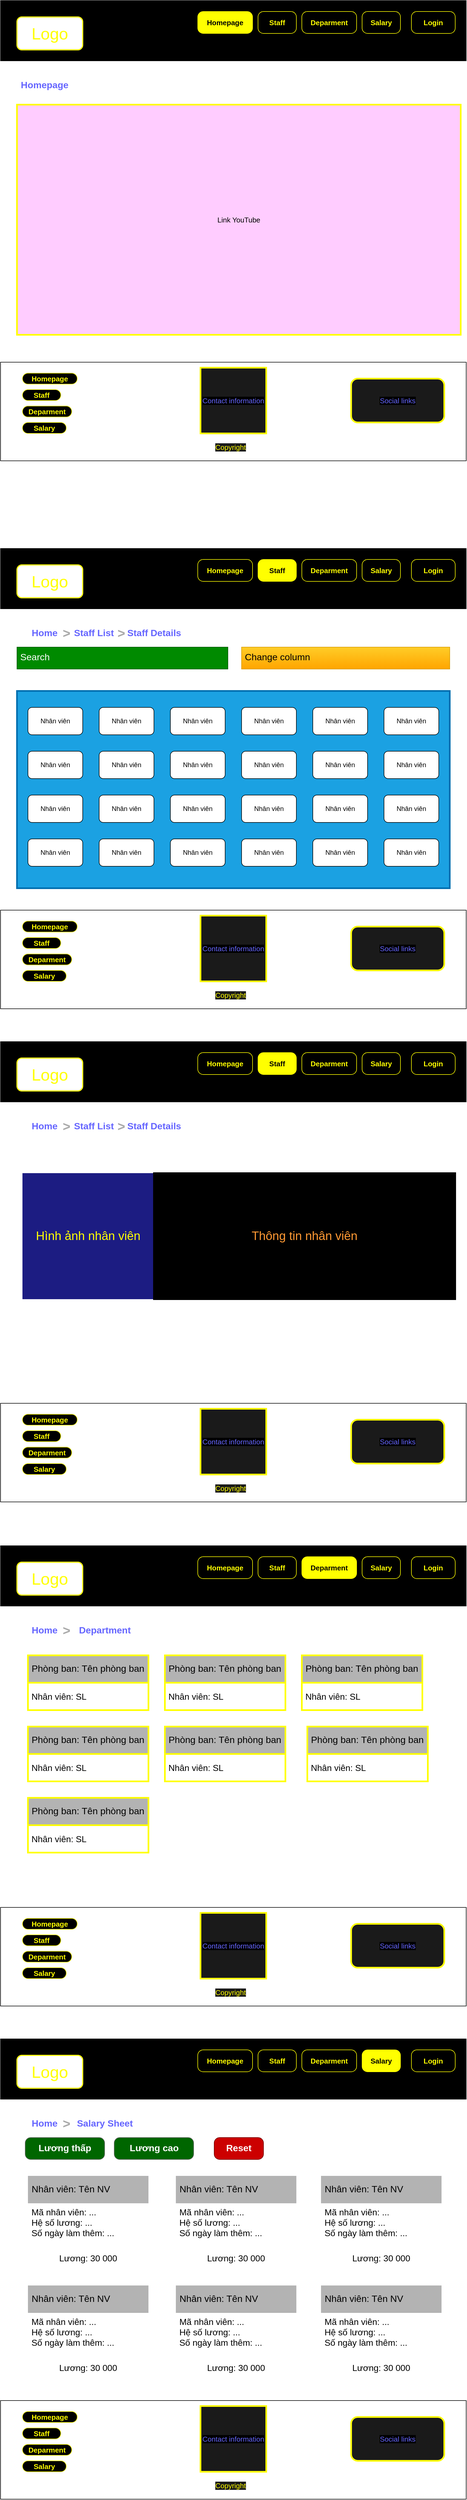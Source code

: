 <mxfile>
    <diagram id="KZeUkL_VxJtTeQtRC2wV" name="Page-1">
        <mxGraphModel dx="1262" dy="2683" grid="1" gridSize="10" guides="1" tooltips="1" connect="1" arrows="1" fold="1" page="1" pageScale="1" pageWidth="850" pageHeight="1100" math="0" shadow="0">
            <root>
                <mxCell id="0"/>
                <mxCell id="1" parent="0"/>
                <mxCell id="2" value="" style="rounded=0;whiteSpace=wrap;html=1;labelBorderColor=#FFFF66;fontSize=13;fillColor=#000000;" vertex="1" parent="1">
                    <mxGeometry y="-1100" width="850" height="110" as="geometry"/>
                </mxCell>
                <mxCell id="4" value="Logo" style="rounded=1;whiteSpace=wrap;html=1;labelBackgroundColor=default;fontColor=#FFFF00;strokeColor=#FFFF00;fontSize=30;strokeWidth=2;" vertex="1" parent="1">
                    <mxGeometry x="30" y="-1070" width="120" height="60" as="geometry"/>
                </mxCell>
                <mxCell id="11" value="Home" style="strokeWidth=1;shadow=0;dashed=0;align=center;html=1;shape=mxgraph.mockup.navigation.anchor;fontSize=17;fontColor=#6666FF;fontStyle=1;" vertex="1" parent="1">
                    <mxGeometry x="50" y="-960" width="60" height="30" as="geometry"/>
                </mxCell>
                <mxCell id="12" value="&gt;" style="strokeWidth=1;shadow=0;dashed=0;align=center;html=1;shape=mxgraph.mockup.navigation.anchor;fontSize=24;fontColor=#aaaaaa;fontStyle=1;" vertex="1" parent="1">
                    <mxGeometry x="110" y="-960" width="20" height="30" as="geometry"/>
                </mxCell>
                <mxCell id="13" value="Staff List" style="strokeWidth=1;shadow=0;dashed=0;align=center;html=1;shape=mxgraph.mockup.navigation.anchor;fontSize=17;fontColor=#6666FF;fontStyle=1;" vertex="1" parent="1">
                    <mxGeometry x="140" y="-960" width="60" height="30" as="geometry"/>
                </mxCell>
                <mxCell id="14" value="&gt;" style="strokeWidth=1;shadow=0;dashed=0;align=center;html=1;shape=mxgraph.mockup.navigation.anchor;fontSize=24;fontColor=#aaaaaa;fontStyle=1;" vertex="1" parent="1">
                    <mxGeometry x="210" y="-960" width="20" height="30" as="geometry"/>
                </mxCell>
                <mxCell id="15" value="Staff Details" style="strokeWidth=1;shadow=0;dashed=0;align=center;html=1;shape=mxgraph.mockup.navigation.anchor;fontSize=17;fontColor=#6666FF;fontStyle=1;" vertex="1" parent="1">
                    <mxGeometry x="250" y="-960" width="60" height="30" as="geometry"/>
                </mxCell>
                <mxCell id="18" value="Search" style="strokeWidth=1;shadow=0;dashed=0;align=center;html=1;shape=mxgraph.mockup.text.textBox;fontColor=#ffffff;align=left;fontSize=17;spacingLeft=4;spacingTop=-3;strokeColor=#005700;mainText=;fillColor=#008a00;" vertex="1" parent="1">
                    <mxGeometry x="30" y="-920" width="385" height="40" as="geometry"/>
                </mxCell>
                <mxCell id="19" value="Change column" style="strokeWidth=1;shadow=0;dashed=0;align=center;html=1;shape=mxgraph.mockup.text.textBox;align=left;fontSize=17;spacingLeft=4;spacingTop=-3;strokeColor=#d79b00;mainText=;fillColor=#ffcd28;gradientColor=#ffa500;" vertex="1" parent="1">
                    <mxGeometry x="440" y="-920" width="380" height="40" as="geometry"/>
                </mxCell>
                <mxCell id="54" value="" style="rounded=0;whiteSpace=wrap;html=1;labelBackgroundColor=#000000;labelBorderColor=#FFFF99;fontSize=30;strokeColor=#006EAF;strokeWidth=3;fillColor=#1ba1e2;fontColor=#ffffff;" vertex="1" parent="1">
                    <mxGeometry x="30" y="-840" width="790" height="360" as="geometry"/>
                </mxCell>
                <mxCell id="79" value="Nhân viên" style="rounded=1;whiteSpace=wrap;html=1;" vertex="1" parent="1">
                    <mxGeometry x="50" y="-810" width="100" height="50" as="geometry"/>
                </mxCell>
                <mxCell id="80" value="Nhân viên" style="rounded=1;whiteSpace=wrap;html=1;" vertex="1" parent="1">
                    <mxGeometry x="180" y="-810" width="100" height="50" as="geometry"/>
                </mxCell>
                <mxCell id="81" value="Nhân viên" style="rounded=1;whiteSpace=wrap;html=1;" vertex="1" parent="1">
                    <mxGeometry x="310" y="-810" width="100" height="50" as="geometry"/>
                </mxCell>
                <mxCell id="82" value="Nhân viên" style="rounded=1;whiteSpace=wrap;html=1;" vertex="1" parent="1">
                    <mxGeometry x="440" y="-810" width="100" height="50" as="geometry"/>
                </mxCell>
                <mxCell id="83" value="Nhân viên" style="rounded=1;whiteSpace=wrap;html=1;" vertex="1" parent="1">
                    <mxGeometry x="570" y="-810" width="100" height="50" as="geometry"/>
                </mxCell>
                <mxCell id="84" value="Nhân viên" style="rounded=1;whiteSpace=wrap;html=1;" vertex="1" parent="1">
                    <mxGeometry x="700" y="-810" width="100" height="50" as="geometry"/>
                </mxCell>
                <mxCell id="85" value="Nhân viên" style="rounded=1;whiteSpace=wrap;html=1;" vertex="1" parent="1">
                    <mxGeometry x="50" y="-730" width="100" height="50" as="geometry"/>
                </mxCell>
                <mxCell id="86" value="Nhân viên" style="rounded=1;whiteSpace=wrap;html=1;" vertex="1" parent="1">
                    <mxGeometry x="180" y="-730" width="100" height="50" as="geometry"/>
                </mxCell>
                <mxCell id="87" value="Nhân viên" style="rounded=1;whiteSpace=wrap;html=1;" vertex="1" parent="1">
                    <mxGeometry x="310" y="-730" width="100" height="50" as="geometry"/>
                </mxCell>
                <mxCell id="88" value="Nhân viên" style="rounded=1;whiteSpace=wrap;html=1;" vertex="1" parent="1">
                    <mxGeometry x="440" y="-730" width="100" height="50" as="geometry"/>
                </mxCell>
                <mxCell id="89" value="Nhân viên" style="rounded=1;whiteSpace=wrap;html=1;" vertex="1" parent="1">
                    <mxGeometry x="570" y="-730" width="100" height="50" as="geometry"/>
                </mxCell>
                <mxCell id="90" value="Nhân viên" style="rounded=1;whiteSpace=wrap;html=1;" vertex="1" parent="1">
                    <mxGeometry x="700" y="-730" width="100" height="50" as="geometry"/>
                </mxCell>
                <mxCell id="91" value="Nhân viên" style="rounded=1;whiteSpace=wrap;html=1;" vertex="1" parent="1">
                    <mxGeometry x="50" y="-650" width="100" height="50" as="geometry"/>
                </mxCell>
                <mxCell id="92" value="Nhân viên" style="rounded=1;whiteSpace=wrap;html=1;" vertex="1" parent="1">
                    <mxGeometry x="180" y="-650" width="100" height="50" as="geometry"/>
                </mxCell>
                <mxCell id="93" value="Nhân viên" style="rounded=1;whiteSpace=wrap;html=1;" vertex="1" parent="1">
                    <mxGeometry x="310" y="-650" width="100" height="50" as="geometry"/>
                </mxCell>
                <mxCell id="94" value="Nhân viên" style="rounded=1;whiteSpace=wrap;html=1;" vertex="1" parent="1">
                    <mxGeometry x="440" y="-650" width="100" height="50" as="geometry"/>
                </mxCell>
                <mxCell id="95" value="Nhân viên" style="rounded=1;whiteSpace=wrap;html=1;" vertex="1" parent="1">
                    <mxGeometry x="570" y="-650" width="100" height="50" as="geometry"/>
                </mxCell>
                <mxCell id="96" value="Nhân viên" style="rounded=1;whiteSpace=wrap;html=1;" vertex="1" parent="1">
                    <mxGeometry x="700" y="-650" width="100" height="50" as="geometry"/>
                </mxCell>
                <mxCell id="97" value="Nhân viên" style="rounded=1;whiteSpace=wrap;html=1;" vertex="1" parent="1">
                    <mxGeometry x="50" y="-570" width="100" height="50" as="geometry"/>
                </mxCell>
                <mxCell id="98" value="Nhân viên" style="rounded=1;whiteSpace=wrap;html=1;" vertex="1" parent="1">
                    <mxGeometry x="180" y="-570" width="100" height="50" as="geometry"/>
                </mxCell>
                <mxCell id="99" value="Nhân viên" style="rounded=1;whiteSpace=wrap;html=1;" vertex="1" parent="1">
                    <mxGeometry x="310" y="-570" width="100" height="50" as="geometry"/>
                </mxCell>
                <mxCell id="100" value="Nhân viên" style="rounded=1;whiteSpace=wrap;html=1;" vertex="1" parent="1">
                    <mxGeometry x="440" y="-570" width="100" height="50" as="geometry"/>
                </mxCell>
                <mxCell id="101" value="Nhân viên" style="rounded=1;whiteSpace=wrap;html=1;" vertex="1" parent="1">
                    <mxGeometry x="570" y="-570" width="100" height="50" as="geometry"/>
                </mxCell>
                <mxCell id="102" value="Nhân viên" style="rounded=1;whiteSpace=wrap;html=1;" vertex="1" parent="1">
                    <mxGeometry x="700" y="-570" width="100" height="50" as="geometry"/>
                </mxCell>
                <mxCell id="103" value="Homepage" style="strokeWidth=1;shadow=0;dashed=0;align=center;html=1;shape=mxgraph.mockup.buttons.button;strokeColor=#FFFF00;fontColor=#FFFF00;mainText=;buttonStyle=round;fontSize=13;fontStyle=1;fillColor=#000000;whiteSpace=wrap;labelBackgroundColor=#000000;labelBorderColor=none;" vertex="1" parent="1">
                    <mxGeometry x="360" y="-1080" width="100" height="40" as="geometry"/>
                </mxCell>
                <mxCell id="104" value="Staff" style="strokeWidth=1;shadow=0;dashed=0;align=center;html=1;shape=mxgraph.mockup.buttons.button;strokeColor=#FFFF00;fontColor=#000000;mainText=;buttonStyle=round;fontSize=13;fontStyle=1;fillColor=#FFFF00;whiteSpace=wrap;labelBackgroundColor=#FFFF00;labelBorderColor=none;" vertex="1" parent="1">
                    <mxGeometry x="470" y="-1080" width="70" height="40" as="geometry"/>
                </mxCell>
                <mxCell id="105" value="Deparment" style="strokeWidth=1;shadow=0;dashed=0;align=center;html=1;shape=mxgraph.mockup.buttons.button;strokeColor=#FFFF00;fontColor=#FFFF00;mainText=;buttonStyle=round;fontSize=13;fontStyle=1;fillColor=#000000;whiteSpace=wrap;labelBackgroundColor=#000000;labelBorderColor=none;" vertex="1" parent="1">
                    <mxGeometry x="550" y="-1080" width="100" height="40" as="geometry"/>
                </mxCell>
                <mxCell id="106" value="Salary" style="strokeWidth=1;shadow=0;dashed=0;align=center;html=1;shape=mxgraph.mockup.buttons.button;strokeColor=#FFFF00;fontColor=#FFFF00;mainText=;buttonStyle=round;fontSize=13;fontStyle=1;fillColor=#000000;whiteSpace=wrap;labelBackgroundColor=#000000;labelBorderColor=none;" vertex="1" parent="1">
                    <mxGeometry x="660" y="-1080" width="70" height="40" as="geometry"/>
                </mxCell>
                <mxCell id="107" value="Login" style="strokeWidth=1;shadow=0;dashed=0;align=center;html=1;shape=mxgraph.mockup.buttons.button;strokeColor=#FFFF00;fontColor=#FFFF00;mainText=;buttonStyle=round;fontSize=13;fontStyle=1;fillColor=#000000;whiteSpace=wrap;labelBackgroundColor=#000000;labelBorderColor=none;" vertex="1" parent="1">
                    <mxGeometry x="750" y="-1080" width="80" height="40" as="geometry"/>
                </mxCell>
                <mxCell id="113" value="" style="rounded=0;whiteSpace=wrap;html=1;labelBorderColor=#FFFF66;fontSize=13;" vertex="1" parent="1">
                    <mxGeometry y="-440" width="850" height="180" as="geometry"/>
                </mxCell>
                <mxCell id="114" value="Homepage" style="strokeWidth=1;shadow=0;dashed=0;align=center;html=1;shape=mxgraph.mockup.buttons.button;strokeColor=#FFFF00;fontColor=#FFFF00;mainText=;buttonStyle=round;fontSize=13;fontStyle=1;fillColor=#000000;whiteSpace=wrap;labelBackgroundColor=#000000;labelBorderColor=none;" vertex="1" parent="1">
                    <mxGeometry x="40" y="-420" width="100" height="20" as="geometry"/>
                </mxCell>
                <mxCell id="118" value="Staff" style="strokeWidth=1;shadow=0;dashed=0;align=center;html=1;shape=mxgraph.mockup.buttons.button;strokeColor=#FFFF00;fontColor=#FFFF00;mainText=;buttonStyle=round;fontSize=13;fontStyle=1;fillColor=#000000;whiteSpace=wrap;labelBackgroundColor=#000000;labelBorderColor=none;" vertex="1" parent="1">
                    <mxGeometry x="40" y="-390" width="70" height="20" as="geometry"/>
                </mxCell>
                <mxCell id="119" value="Deparment" style="strokeWidth=1;shadow=0;dashed=0;align=center;html=1;shape=mxgraph.mockup.buttons.button;strokeColor=#FFFF00;fontColor=#FFFF00;mainText=;buttonStyle=round;fontSize=13;fontStyle=1;fillColor=#000000;whiteSpace=wrap;labelBackgroundColor=#000000;labelBorderColor=none;" vertex="1" parent="1">
                    <mxGeometry x="40" y="-360" width="90" height="20" as="geometry"/>
                </mxCell>
                <mxCell id="120" value="Salary" style="strokeWidth=1;shadow=0;dashed=0;align=center;html=1;shape=mxgraph.mockup.buttons.button;strokeColor=#FFFF00;fontColor=#FFFF00;mainText=;buttonStyle=round;fontSize=13;fontStyle=1;fillColor=#000000;whiteSpace=wrap;labelBackgroundColor=#000000;labelBorderColor=none;" vertex="1" parent="1">
                    <mxGeometry x="40" y="-330" width="80" height="20" as="geometry"/>
                </mxCell>
                <mxCell id="121" value="Contact information" style="rounded=0;whiteSpace=wrap;html=1;shadow=0;labelBackgroundColor=#000000;labelBorderColor=none;fontSize=13;fontColor=#6666FF;strokeColor=#FFFF00;strokeWidth=3;fillColor=#1A1A1A;" vertex="1" parent="1">
                    <mxGeometry x="365" y="-430" width="120" height="120" as="geometry"/>
                </mxCell>
                <mxCell id="124" value="Social links" style="rounded=1;whiteSpace=wrap;html=1;shadow=0;labelBackgroundColor=#000000;labelBorderColor=none;fontSize=13;fontColor=#6666FF;strokeColor=#FFFF00;strokeWidth=3;fillColor=#1A1A1A;" vertex="1" parent="1">
                    <mxGeometry x="640" y="-410" width="170" height="80" as="geometry"/>
                </mxCell>
                <mxCell id="126" value="Copyright" style="text;html=1;strokeColor=none;fillColor=none;align=center;verticalAlign=middle;whiteSpace=wrap;rounded=0;shadow=0;labelBackgroundColor=#1A1A1A;labelBorderColor=none;fontSize=13;fontColor=#FFFF00;" vertex="1" parent="1">
                    <mxGeometry x="390" y="-300" width="60" height="30" as="geometry"/>
                </mxCell>
                <mxCell id="222" value="" style="rounded=0;whiteSpace=wrap;html=1;labelBorderColor=#FFFF66;fontSize=13;fillColor=#000000;" vertex="1" parent="1">
                    <mxGeometry y="-2100" width="850" height="110" as="geometry"/>
                </mxCell>
                <mxCell id="223" value="Logo" style="rounded=1;whiteSpace=wrap;html=1;labelBackgroundColor=default;fontColor=#FFFF00;strokeColor=#FFFF00;fontSize=30;strokeWidth=2;" vertex="1" parent="1">
                    <mxGeometry x="30" y="-2070" width="120" height="60" as="geometry"/>
                </mxCell>
                <mxCell id="224" value="Homepage" style="strokeWidth=1;shadow=0;dashed=0;align=center;html=1;shape=mxgraph.mockup.navigation.anchor;fontSize=17;fontColor=#6666FF;fontStyle=1;" vertex="1" parent="1">
                    <mxGeometry x="50" y="-1960" width="60" height="30" as="geometry"/>
                </mxCell>
                <mxCell id="256" value="Homepage" style="strokeWidth=1;shadow=0;dashed=0;align=center;html=1;shape=mxgraph.mockup.buttons.button;strokeColor=#FFFF00;fontColor=#000000;mainText=;buttonStyle=round;fontSize=13;fontStyle=1;fillColor=#FFFF00;whiteSpace=wrap;labelBackgroundColor=none;labelBorderColor=none;" vertex="1" parent="1">
                    <mxGeometry x="360" y="-2080" width="100" height="40" as="geometry"/>
                </mxCell>
                <mxCell id="257" value="Staff" style="strokeWidth=1;shadow=0;dashed=0;align=center;html=1;shape=mxgraph.mockup.buttons.button;strokeColor=#FFFF00;fontColor=#FFFF00;mainText=;buttonStyle=round;fontSize=13;fontStyle=1;fillColor=#000000;whiteSpace=wrap;labelBackgroundColor=none;labelBorderColor=none;" vertex="1" parent="1">
                    <mxGeometry x="470" y="-2080" width="70" height="40" as="geometry"/>
                </mxCell>
                <mxCell id="258" value="Deparment" style="strokeWidth=1;shadow=0;dashed=0;align=center;html=1;shape=mxgraph.mockup.buttons.button;strokeColor=#FFFF00;fontColor=#FFFF00;mainText=;buttonStyle=round;fontSize=13;fontStyle=1;fillColor=#000000;whiteSpace=wrap;labelBackgroundColor=#000000;labelBorderColor=none;" vertex="1" parent="1">
                    <mxGeometry x="550" y="-2080" width="100" height="40" as="geometry"/>
                </mxCell>
                <mxCell id="259" value="Salary" style="strokeWidth=1;shadow=0;dashed=0;align=center;html=1;shape=mxgraph.mockup.buttons.button;strokeColor=#FFFF00;fontColor=#FFFF00;mainText=;buttonStyle=round;fontSize=13;fontStyle=1;fillColor=#000000;whiteSpace=wrap;labelBackgroundColor=#000000;labelBorderColor=none;" vertex="1" parent="1">
                    <mxGeometry x="660" y="-2080" width="70" height="40" as="geometry"/>
                </mxCell>
                <mxCell id="260" value="Login" style="strokeWidth=1;shadow=0;dashed=0;align=center;html=1;shape=mxgraph.mockup.buttons.button;strokeColor=#FFFF00;fontColor=#FFFF00;mainText=;buttonStyle=round;fontSize=13;fontStyle=1;fillColor=#000000;whiteSpace=wrap;labelBackgroundColor=#000000;labelBorderColor=none;" vertex="1" parent="1">
                    <mxGeometry x="750" y="-2080" width="80" height="40" as="geometry"/>
                </mxCell>
                <mxCell id="261" value="" style="rounded=0;whiteSpace=wrap;html=1;labelBorderColor=#FFFF66;fontSize=13;" vertex="1" parent="1">
                    <mxGeometry y="-1440" width="850" height="180" as="geometry"/>
                </mxCell>
                <mxCell id="262" value="Homepage" style="strokeWidth=1;shadow=0;dashed=0;align=center;html=1;shape=mxgraph.mockup.buttons.button;strokeColor=#FFFF00;fontColor=#FFFF00;mainText=;buttonStyle=round;fontSize=13;fontStyle=1;fillColor=#000000;whiteSpace=wrap;labelBackgroundColor=#000000;labelBorderColor=none;" vertex="1" parent="1">
                    <mxGeometry x="40" y="-1420" width="100" height="20" as="geometry"/>
                </mxCell>
                <mxCell id="263" value="Staff" style="strokeWidth=1;shadow=0;dashed=0;align=center;html=1;shape=mxgraph.mockup.buttons.button;strokeColor=#FFFF00;fontColor=#FFFF00;mainText=;buttonStyle=round;fontSize=13;fontStyle=1;fillColor=#000000;whiteSpace=wrap;labelBackgroundColor=#000000;labelBorderColor=none;" vertex="1" parent="1">
                    <mxGeometry x="40" y="-1390" width="70" height="20" as="geometry"/>
                </mxCell>
                <mxCell id="264" value="Deparment" style="strokeWidth=1;shadow=0;dashed=0;align=center;html=1;shape=mxgraph.mockup.buttons.button;strokeColor=#FFFF00;fontColor=#FFFF00;mainText=;buttonStyle=round;fontSize=13;fontStyle=1;fillColor=#000000;whiteSpace=wrap;labelBackgroundColor=#000000;labelBorderColor=none;" vertex="1" parent="1">
                    <mxGeometry x="40" y="-1360" width="90" height="20" as="geometry"/>
                </mxCell>
                <mxCell id="265" value="Salary" style="strokeWidth=1;shadow=0;dashed=0;align=center;html=1;shape=mxgraph.mockup.buttons.button;strokeColor=#FFFF00;fontColor=#FFFF00;mainText=;buttonStyle=round;fontSize=13;fontStyle=1;fillColor=#000000;whiteSpace=wrap;labelBackgroundColor=#000000;labelBorderColor=none;" vertex="1" parent="1">
                    <mxGeometry x="40" y="-1330" width="80" height="20" as="geometry"/>
                </mxCell>
                <mxCell id="266" value="Contact information" style="rounded=0;whiteSpace=wrap;html=1;shadow=0;labelBackgroundColor=#000000;labelBorderColor=none;fontSize=13;fontColor=#6666FF;strokeColor=#FFFF00;strokeWidth=3;fillColor=#1A1A1A;" vertex="1" parent="1">
                    <mxGeometry x="365" y="-1430" width="120" height="120" as="geometry"/>
                </mxCell>
                <mxCell id="267" value="Social links" style="rounded=1;whiteSpace=wrap;html=1;shadow=0;labelBackgroundColor=#000000;labelBorderColor=none;fontSize=13;fontColor=#6666FF;strokeColor=#FFFF00;strokeWidth=3;fillColor=#1A1A1A;" vertex="1" parent="1">
                    <mxGeometry x="640" y="-1410" width="170" height="80" as="geometry"/>
                </mxCell>
                <mxCell id="268" value="Copyright" style="text;html=1;strokeColor=none;fillColor=none;align=center;verticalAlign=middle;whiteSpace=wrap;rounded=0;shadow=0;labelBackgroundColor=#1A1A1A;labelBorderColor=none;fontSize=13;fontColor=#FFFF00;" vertex="1" parent="1">
                    <mxGeometry x="390" y="-1300" width="60" height="30" as="geometry"/>
                </mxCell>
                <mxCell id="269" value="&lt;font color=&quot;#000000&quot;&gt;Link YouTube&lt;/font&gt;" style="rounded=0;whiteSpace=wrap;html=1;shadow=0;labelBackgroundColor=#FFCCFF;labelBorderColor=none;fontSize=13;fontColor=#B266FF;strokeColor=#FFFF00;strokeWidth=3;fillColor=#FFCCFF;" vertex="1" parent="1">
                    <mxGeometry x="30" y="-1910" width="810" height="420" as="geometry"/>
                </mxCell>
                <mxCell id="408" value="" style="rounded=0;whiteSpace=wrap;html=1;labelBorderColor=#FFFF66;fontSize=13;fillColor=#000000;" vertex="1" parent="1">
                    <mxGeometry y="-200" width="850" height="110" as="geometry"/>
                </mxCell>
                <mxCell id="409" value="Logo" style="rounded=1;whiteSpace=wrap;html=1;labelBackgroundColor=default;fontColor=#FFFF00;strokeColor=#FFFF00;fontSize=30;strokeWidth=2;" vertex="1" parent="1">
                    <mxGeometry x="30" y="-170" width="120" height="60" as="geometry"/>
                </mxCell>
                <mxCell id="410" value="Home" style="strokeWidth=1;shadow=0;dashed=0;align=center;html=1;shape=mxgraph.mockup.navigation.anchor;fontSize=17;fontColor=#6666FF;fontStyle=1;" vertex="1" parent="1">
                    <mxGeometry x="50" y="-60" width="60" height="30" as="geometry"/>
                </mxCell>
                <mxCell id="411" value="&gt;" style="strokeWidth=1;shadow=0;dashed=0;align=center;html=1;shape=mxgraph.mockup.navigation.anchor;fontSize=24;fontColor=#aaaaaa;fontStyle=1;" vertex="1" parent="1">
                    <mxGeometry x="110" y="-60" width="20" height="30" as="geometry"/>
                </mxCell>
                <mxCell id="412" value="Staff List" style="strokeWidth=1;shadow=0;dashed=0;align=center;html=1;shape=mxgraph.mockup.navigation.anchor;fontSize=17;fontColor=#6666FF;fontStyle=1;" vertex="1" parent="1">
                    <mxGeometry x="140" y="-60" width="60" height="30" as="geometry"/>
                </mxCell>
                <mxCell id="413" value="&gt;" style="strokeWidth=1;shadow=0;dashed=0;align=center;html=1;shape=mxgraph.mockup.navigation.anchor;fontSize=24;fontColor=#aaaaaa;fontStyle=1;" vertex="1" parent="1">
                    <mxGeometry x="210" y="-60" width="20" height="30" as="geometry"/>
                </mxCell>
                <mxCell id="414" value="Staff Details" style="strokeWidth=1;shadow=0;dashed=0;align=center;html=1;shape=mxgraph.mockup.navigation.anchor;fontSize=17;fontColor=#6666FF;fontStyle=1;" vertex="1" parent="1">
                    <mxGeometry x="250" y="-60" width="60" height="30" as="geometry"/>
                </mxCell>
                <mxCell id="442" value="Homepage" style="strokeWidth=1;shadow=0;dashed=0;align=center;html=1;shape=mxgraph.mockup.buttons.button;strokeColor=#FFFF00;fontColor=#FFFF00;mainText=;buttonStyle=round;fontSize=13;fontStyle=1;fillColor=#000000;whiteSpace=wrap;labelBackgroundColor=#000000;labelBorderColor=none;" vertex="1" parent="1">
                    <mxGeometry x="360" y="-180" width="100" height="40" as="geometry"/>
                </mxCell>
                <mxCell id="443" value="Staff" style="strokeWidth=1;shadow=0;dashed=0;align=center;html=1;shape=mxgraph.mockup.buttons.button;strokeColor=#FFFF00;fontColor=#000000;mainText=;buttonStyle=round;fontSize=13;fontStyle=1;fillColor=#FFFF00;whiteSpace=wrap;labelBackgroundColor=#FFFF00;labelBorderColor=none;" vertex="1" parent="1">
                    <mxGeometry x="470" y="-180" width="70" height="40" as="geometry"/>
                </mxCell>
                <mxCell id="444" value="Deparment" style="strokeWidth=1;shadow=0;dashed=0;align=center;html=1;shape=mxgraph.mockup.buttons.button;strokeColor=#FFFF00;fontColor=#FFFF00;mainText=;buttonStyle=round;fontSize=13;fontStyle=1;fillColor=#000000;whiteSpace=wrap;labelBackgroundColor=#000000;labelBorderColor=none;" vertex="1" parent="1">
                    <mxGeometry x="550" y="-180" width="100" height="40" as="geometry"/>
                </mxCell>
                <mxCell id="445" value="Salary" style="strokeWidth=1;shadow=0;dashed=0;align=center;html=1;shape=mxgraph.mockup.buttons.button;strokeColor=#FFFF00;fontColor=#FFFF00;mainText=;buttonStyle=round;fontSize=13;fontStyle=1;fillColor=#000000;whiteSpace=wrap;labelBackgroundColor=#000000;labelBorderColor=none;" vertex="1" parent="1">
                    <mxGeometry x="660" y="-180" width="70" height="40" as="geometry"/>
                </mxCell>
                <mxCell id="446" value="Login" style="strokeWidth=1;shadow=0;dashed=0;align=center;html=1;shape=mxgraph.mockup.buttons.button;strokeColor=#FFFF00;fontColor=#FFFF00;mainText=;buttonStyle=round;fontSize=13;fontStyle=1;fillColor=#000000;whiteSpace=wrap;labelBackgroundColor=#000000;labelBorderColor=none;" vertex="1" parent="1">
                    <mxGeometry x="750" y="-180" width="80" height="40" as="geometry"/>
                </mxCell>
                <mxCell id="447" value="" style="rounded=0;whiteSpace=wrap;html=1;labelBorderColor=#FFFF66;fontSize=13;" vertex="1" parent="1">
                    <mxGeometry y="460" width="850" height="180" as="geometry"/>
                </mxCell>
                <mxCell id="448" value="Homepage" style="strokeWidth=1;shadow=0;dashed=0;align=center;html=1;shape=mxgraph.mockup.buttons.button;strokeColor=#FFFF00;fontColor=#FFFF00;mainText=;buttonStyle=round;fontSize=13;fontStyle=1;fillColor=#000000;whiteSpace=wrap;labelBackgroundColor=#000000;labelBorderColor=none;" vertex="1" parent="1">
                    <mxGeometry x="40" y="480" width="100" height="20" as="geometry"/>
                </mxCell>
                <mxCell id="449" value="Staff" style="strokeWidth=1;shadow=0;dashed=0;align=center;html=1;shape=mxgraph.mockup.buttons.button;strokeColor=#FFFF00;fontColor=#FFFF00;mainText=;buttonStyle=round;fontSize=13;fontStyle=1;fillColor=#000000;whiteSpace=wrap;labelBackgroundColor=#000000;labelBorderColor=none;" vertex="1" parent="1">
                    <mxGeometry x="40" y="510" width="70" height="20" as="geometry"/>
                </mxCell>
                <mxCell id="450" value="Deparment" style="strokeWidth=1;shadow=0;dashed=0;align=center;html=1;shape=mxgraph.mockup.buttons.button;strokeColor=#FFFF00;fontColor=#FFFF00;mainText=;buttonStyle=round;fontSize=13;fontStyle=1;fillColor=#000000;whiteSpace=wrap;labelBackgroundColor=#000000;labelBorderColor=none;" vertex="1" parent="1">
                    <mxGeometry x="40" y="540" width="90" height="20" as="geometry"/>
                </mxCell>
                <mxCell id="451" value="Salary" style="strokeWidth=1;shadow=0;dashed=0;align=center;html=1;shape=mxgraph.mockup.buttons.button;strokeColor=#FFFF00;fontColor=#FFFF00;mainText=;buttonStyle=round;fontSize=13;fontStyle=1;fillColor=#000000;whiteSpace=wrap;labelBackgroundColor=#000000;labelBorderColor=none;" vertex="1" parent="1">
                    <mxGeometry x="40" y="570" width="80" height="20" as="geometry"/>
                </mxCell>
                <mxCell id="452" value="Contact information" style="rounded=0;whiteSpace=wrap;html=1;shadow=0;labelBackgroundColor=#000000;labelBorderColor=none;fontSize=13;fontColor=#6666FF;strokeColor=#FFFF00;strokeWidth=3;fillColor=#1A1A1A;" vertex="1" parent="1">
                    <mxGeometry x="365" y="470" width="120" height="120" as="geometry"/>
                </mxCell>
                <mxCell id="453" value="Social links" style="rounded=1;whiteSpace=wrap;html=1;shadow=0;labelBackgroundColor=#000000;labelBorderColor=none;fontSize=13;fontColor=#6666FF;strokeColor=#FFFF00;strokeWidth=3;fillColor=#1A1A1A;" vertex="1" parent="1">
                    <mxGeometry x="640" y="490" width="170" height="80" as="geometry"/>
                </mxCell>
                <mxCell id="454" value="Copyright" style="text;html=1;strokeColor=none;fillColor=none;align=center;verticalAlign=middle;whiteSpace=wrap;rounded=0;shadow=0;labelBackgroundColor=#1A1A1A;labelBorderColor=none;fontSize=13;fontColor=#FFFF00;" vertex="1" parent="1">
                    <mxGeometry x="390" y="600" width="60" height="30" as="geometry"/>
                </mxCell>
                <mxCell id="456" value="Hình ảnh nhân viên" style="rounded=0;whiteSpace=wrap;html=1;shadow=0;labelBackgroundColor=none;labelBorderColor=none;fontSize=22;fontColor=#FFFF00;strokeColor=none;strokeWidth=3;fillColor=#1C1C82;" vertex="1" parent="1">
                    <mxGeometry x="40" y="40" width="240" height="230" as="geometry"/>
                </mxCell>
                <mxCell id="457" value="&lt;font color=&quot;#ff9933&quot;&gt;Thông tin nhân viên&lt;/font&gt;" style="rounded=0;whiteSpace=wrap;html=1;shadow=0;labelBackgroundColor=none;labelBorderColor=none;fontSize=22;fontColor=#FFFF00;strokeColor=#000000;strokeWidth=3;fillColor=#000000;" vertex="1" parent="1">
                    <mxGeometry x="280" y="40" width="550" height="230" as="geometry"/>
                </mxCell>
                <mxCell id="458" value="" style="rounded=0;whiteSpace=wrap;html=1;labelBorderColor=#FFFF66;fontSize=13;fillColor=#000000;" vertex="1" parent="1">
                    <mxGeometry y="720" width="850" height="110" as="geometry"/>
                </mxCell>
                <mxCell id="459" value="Logo" style="rounded=1;whiteSpace=wrap;html=1;labelBackgroundColor=default;fontColor=#FFFF00;strokeColor=#FFFF00;fontSize=30;strokeWidth=2;" vertex="1" parent="1">
                    <mxGeometry x="30" y="750" width="120" height="60" as="geometry"/>
                </mxCell>
                <mxCell id="460" value="Home" style="strokeWidth=1;shadow=0;dashed=0;align=center;html=1;shape=mxgraph.mockup.navigation.anchor;fontSize=17;fontColor=#6666FF;fontStyle=1;" vertex="1" parent="1">
                    <mxGeometry x="50" y="860" width="60" height="30" as="geometry"/>
                </mxCell>
                <mxCell id="461" value="&gt;" style="strokeWidth=1;shadow=0;dashed=0;align=center;html=1;shape=mxgraph.mockup.navigation.anchor;fontSize=24;fontColor=#aaaaaa;fontStyle=1;" vertex="1" parent="1">
                    <mxGeometry x="110" y="860" width="20" height="30" as="geometry"/>
                </mxCell>
                <mxCell id="462" value="Department" style="strokeWidth=1;shadow=0;dashed=0;align=center;html=1;shape=mxgraph.mockup.navigation.anchor;fontSize=17;fontColor=#6666FF;fontStyle=1;" vertex="1" parent="1">
                    <mxGeometry x="160" y="860" width="60" height="30" as="geometry"/>
                </mxCell>
                <mxCell id="492" value="Homepage" style="strokeWidth=1;shadow=0;dashed=0;align=center;html=1;shape=mxgraph.mockup.buttons.button;strokeColor=#FFFF00;fontColor=#FFFF00;mainText=;buttonStyle=round;fontSize=13;fontStyle=1;fillColor=#000000;whiteSpace=wrap;labelBackgroundColor=#000000;labelBorderColor=none;" vertex="1" parent="1">
                    <mxGeometry x="360" y="740" width="100" height="40" as="geometry"/>
                </mxCell>
                <mxCell id="493" value="Staff" style="strokeWidth=1;shadow=0;dashed=0;align=center;html=1;shape=mxgraph.mockup.buttons.button;strokeColor=#FFFF00;fontColor=#FFFF00;mainText=;buttonStyle=round;fontSize=13;fontStyle=1;fillColor=#000000;whiteSpace=wrap;labelBackgroundColor=none;labelBorderColor=none;" vertex="1" parent="1">
                    <mxGeometry x="470" y="740" width="70" height="40" as="geometry"/>
                </mxCell>
                <mxCell id="494" value="Deparment" style="strokeWidth=1;shadow=0;dashed=0;align=center;html=1;shape=mxgraph.mockup.buttons.button;strokeColor=#FFFF00;fontColor=#000000;mainText=;buttonStyle=round;fontSize=13;fontStyle=1;fillColor=#FFFF00;whiteSpace=wrap;labelBackgroundColor=none;labelBorderColor=none;" vertex="1" parent="1">
                    <mxGeometry x="550" y="740" width="100" height="40" as="geometry"/>
                </mxCell>
                <mxCell id="495" value="Salary" style="strokeWidth=1;shadow=0;dashed=0;align=center;html=1;shape=mxgraph.mockup.buttons.button;strokeColor=#FFFF00;fontColor=#FFFF00;mainText=;buttonStyle=round;fontSize=13;fontStyle=1;fillColor=#000000;whiteSpace=wrap;labelBackgroundColor=#000000;labelBorderColor=none;" vertex="1" parent="1">
                    <mxGeometry x="660" y="740" width="70" height="40" as="geometry"/>
                </mxCell>
                <mxCell id="496" value="Login" style="strokeWidth=1;shadow=0;dashed=0;align=center;html=1;shape=mxgraph.mockup.buttons.button;strokeColor=#FFFF00;fontColor=#FFFF00;mainText=;buttonStyle=round;fontSize=13;fontStyle=1;fillColor=#000000;whiteSpace=wrap;labelBackgroundColor=#000000;labelBorderColor=none;" vertex="1" parent="1">
                    <mxGeometry x="750" y="740" width="80" height="40" as="geometry"/>
                </mxCell>
                <mxCell id="497" value="" style="rounded=0;whiteSpace=wrap;html=1;labelBorderColor=#FFFF66;fontSize=13;" vertex="1" parent="1">
                    <mxGeometry y="1380" width="850" height="180" as="geometry"/>
                </mxCell>
                <mxCell id="498" value="Homepage" style="strokeWidth=1;shadow=0;dashed=0;align=center;html=1;shape=mxgraph.mockup.buttons.button;strokeColor=#FFFF00;fontColor=#FFFF00;mainText=;buttonStyle=round;fontSize=13;fontStyle=1;fillColor=#000000;whiteSpace=wrap;labelBackgroundColor=#000000;labelBorderColor=none;" vertex="1" parent="1">
                    <mxGeometry x="40" y="1400" width="100" height="20" as="geometry"/>
                </mxCell>
                <mxCell id="499" value="Staff" style="strokeWidth=1;shadow=0;dashed=0;align=center;html=1;shape=mxgraph.mockup.buttons.button;strokeColor=#FFFF00;fontColor=#FFFF00;mainText=;buttonStyle=round;fontSize=13;fontStyle=1;fillColor=#000000;whiteSpace=wrap;labelBackgroundColor=#000000;labelBorderColor=none;" vertex="1" parent="1">
                    <mxGeometry x="40" y="1430" width="70" height="20" as="geometry"/>
                </mxCell>
                <mxCell id="500" value="Deparment" style="strokeWidth=1;shadow=0;dashed=0;align=center;html=1;shape=mxgraph.mockup.buttons.button;strokeColor=#FFFF00;fontColor=#FFFF00;mainText=;buttonStyle=round;fontSize=13;fontStyle=1;fillColor=#000000;whiteSpace=wrap;labelBackgroundColor=#000000;labelBorderColor=none;" vertex="1" parent="1">
                    <mxGeometry x="40" y="1460" width="90" height="20" as="geometry"/>
                </mxCell>
                <mxCell id="501" value="Salary" style="strokeWidth=1;shadow=0;dashed=0;align=center;html=1;shape=mxgraph.mockup.buttons.button;strokeColor=#FFFF00;fontColor=#FFFF00;mainText=;buttonStyle=round;fontSize=13;fontStyle=1;fillColor=#000000;whiteSpace=wrap;labelBackgroundColor=#000000;labelBorderColor=none;" vertex="1" parent="1">
                    <mxGeometry x="40" y="1490" width="80" height="20" as="geometry"/>
                </mxCell>
                <mxCell id="502" value="Contact information" style="rounded=0;whiteSpace=wrap;html=1;shadow=0;labelBackgroundColor=#000000;labelBorderColor=none;fontSize=13;fontColor=#6666FF;strokeColor=#FFFF00;strokeWidth=3;fillColor=#1A1A1A;" vertex="1" parent="1">
                    <mxGeometry x="365" y="1390" width="120" height="120" as="geometry"/>
                </mxCell>
                <mxCell id="503" value="Social links" style="rounded=1;whiteSpace=wrap;html=1;shadow=0;labelBackgroundColor=#000000;labelBorderColor=none;fontSize=13;fontColor=#6666FF;strokeColor=#FFFF00;strokeWidth=3;fillColor=#1A1A1A;" vertex="1" parent="1">
                    <mxGeometry x="640" y="1410" width="170" height="80" as="geometry"/>
                </mxCell>
                <mxCell id="504" value="Copyright" style="text;html=1;strokeColor=none;fillColor=none;align=center;verticalAlign=middle;whiteSpace=wrap;rounded=0;shadow=0;labelBackgroundColor=#1A1A1A;labelBorderColor=none;fontSize=13;fontColor=#FFFF00;" vertex="1" parent="1">
                    <mxGeometry x="390" y="1520" width="60" height="30" as="geometry"/>
                </mxCell>
                <mxCell id="505" value="&amp;nbsp;Phòng ban: Tên phòng ban" style="rounded=0;whiteSpace=wrap;html=1;shadow=0;labelBackgroundColor=none;labelBorderColor=none;fontSize=17;fontColor=#000000;strokeColor=#FFFF00;strokeWidth=3;fillColor=#B3B3B3;align=left;" vertex="1" parent="1">
                    <mxGeometry x="50" y="920" width="220" height="50" as="geometry"/>
                </mxCell>
                <mxCell id="506" value="&amp;nbsp;Nhân viên: SL" style="rounded=0;whiteSpace=wrap;html=1;shadow=0;labelBackgroundColor=none;labelBorderColor=none;fontSize=16;fontColor=#000000;strokeColor=#FFFF00;strokeWidth=3;fillColor=#FFFFFF;align=left;" vertex="1" parent="1">
                    <mxGeometry x="50" y="970" width="220" height="50" as="geometry"/>
                </mxCell>
                <mxCell id="508" value="&amp;nbsp;Phòng ban: Tên phòng ban" style="rounded=0;whiteSpace=wrap;html=1;shadow=0;labelBackgroundColor=none;labelBorderColor=none;fontSize=17;fontColor=#000000;strokeColor=#FFFF00;strokeWidth=3;fillColor=#B3B3B3;align=left;" vertex="1" parent="1">
                    <mxGeometry x="300" y="920" width="220" height="50" as="geometry"/>
                </mxCell>
                <mxCell id="509" value="&amp;nbsp;Nhân viên: SL" style="rounded=0;whiteSpace=wrap;html=1;shadow=0;labelBackgroundColor=none;labelBorderColor=none;fontSize=16;fontColor=#000000;strokeColor=#FFFF00;strokeWidth=3;fillColor=#FFFFFF;align=left;" vertex="1" parent="1">
                    <mxGeometry x="300" y="970" width="220" height="50" as="geometry"/>
                </mxCell>
                <mxCell id="510" value="&amp;nbsp;Phòng ban: Tên phòng ban" style="rounded=0;whiteSpace=wrap;html=1;shadow=0;labelBackgroundColor=none;labelBorderColor=none;fontSize=17;fontColor=#000000;strokeColor=#FFFF00;strokeWidth=3;fillColor=#B3B3B3;align=left;" vertex="1" parent="1">
                    <mxGeometry x="550" y="920" width="220" height="50" as="geometry"/>
                </mxCell>
                <mxCell id="511" value="&amp;nbsp;Nhân viên: SL" style="rounded=0;whiteSpace=wrap;html=1;shadow=0;labelBackgroundColor=none;labelBorderColor=none;fontSize=16;fontColor=#000000;strokeColor=#FFFF00;strokeWidth=3;fillColor=#FFFFFF;align=left;" vertex="1" parent="1">
                    <mxGeometry x="550" y="970" width="220" height="50" as="geometry"/>
                </mxCell>
                <mxCell id="512" value="&amp;nbsp;Phòng ban: Tên phòng ban" style="rounded=0;whiteSpace=wrap;html=1;shadow=0;labelBackgroundColor=none;labelBorderColor=none;fontSize=17;fontColor=#000000;strokeColor=#FFFF00;strokeWidth=3;fillColor=#B3B3B3;align=left;" vertex="1" parent="1">
                    <mxGeometry x="50" y="1050" width="220" height="50" as="geometry"/>
                </mxCell>
                <mxCell id="513" value="&amp;nbsp;Nhân viên: SL" style="rounded=0;whiteSpace=wrap;html=1;shadow=0;labelBackgroundColor=none;labelBorderColor=none;fontSize=16;fontColor=#000000;strokeColor=#FFFF00;strokeWidth=3;fillColor=#FFFFFF;align=left;" vertex="1" parent="1">
                    <mxGeometry x="50" y="1100" width="220" height="50" as="geometry"/>
                </mxCell>
                <mxCell id="514" value="&amp;nbsp;Phòng ban: Tên phòng ban" style="rounded=0;whiteSpace=wrap;html=1;shadow=0;labelBackgroundColor=none;labelBorderColor=none;fontSize=17;fontColor=#000000;strokeColor=#FFFF00;strokeWidth=3;fillColor=#B3B3B3;align=left;" vertex="1" parent="1">
                    <mxGeometry x="300" y="1050" width="220" height="50" as="geometry"/>
                </mxCell>
                <mxCell id="515" value="&amp;nbsp;Nhân viên: SL" style="rounded=0;whiteSpace=wrap;html=1;shadow=0;labelBackgroundColor=none;labelBorderColor=none;fontSize=16;fontColor=#000000;strokeColor=#FFFF00;strokeWidth=3;fillColor=#FFFFFF;align=left;" vertex="1" parent="1">
                    <mxGeometry x="300" y="1100" width="220" height="50" as="geometry"/>
                </mxCell>
                <mxCell id="516" value="&amp;nbsp;Phòng ban: Tên phòng ban" style="rounded=0;whiteSpace=wrap;html=1;shadow=0;labelBackgroundColor=none;labelBorderColor=none;fontSize=17;fontColor=#000000;strokeColor=#FFFF00;strokeWidth=3;fillColor=#B3B3B3;align=left;" vertex="1" parent="1">
                    <mxGeometry x="560" y="1050" width="220" height="50" as="geometry"/>
                </mxCell>
                <mxCell id="517" value="&amp;nbsp;Nhân viên: SL" style="rounded=0;whiteSpace=wrap;html=1;shadow=0;labelBackgroundColor=none;labelBorderColor=none;fontSize=16;fontColor=#000000;strokeColor=#FFFF00;strokeWidth=3;fillColor=#FFFFFF;align=left;" vertex="1" parent="1">
                    <mxGeometry x="560" y="1100" width="220" height="50" as="geometry"/>
                </mxCell>
                <mxCell id="518" value="&amp;nbsp;Phòng ban: Tên phòng ban" style="rounded=0;whiteSpace=wrap;html=1;shadow=0;labelBackgroundColor=none;labelBorderColor=none;fontSize=17;fontColor=#000000;strokeColor=#FFFF00;strokeWidth=3;fillColor=#B3B3B3;align=left;" vertex="1" parent="1">
                    <mxGeometry x="50" y="1180" width="220" height="50" as="geometry"/>
                </mxCell>
                <mxCell id="519" value="&amp;nbsp;Nhân viên: SL" style="rounded=0;whiteSpace=wrap;html=1;shadow=0;labelBackgroundColor=none;labelBorderColor=none;fontSize=16;fontColor=#000000;strokeColor=#FFFF00;strokeWidth=3;fillColor=#FFFFFF;align=left;" vertex="1" parent="1">
                    <mxGeometry x="50" y="1230" width="220" height="50" as="geometry"/>
                </mxCell>
                <mxCell id="520" value="" style="rounded=0;whiteSpace=wrap;html=1;labelBorderColor=#FFFF66;fontSize=13;fillColor=#000000;" vertex="1" parent="1">
                    <mxGeometry y="1620" width="850" height="110" as="geometry"/>
                </mxCell>
                <mxCell id="521" value="Logo" style="rounded=1;whiteSpace=wrap;html=1;labelBackgroundColor=default;fontColor=#FFFF00;strokeColor=#FFFF00;fontSize=30;strokeWidth=2;" vertex="1" parent="1">
                    <mxGeometry x="30" y="1650" width="120" height="60" as="geometry"/>
                </mxCell>
                <mxCell id="522" value="Home" style="strokeWidth=1;shadow=0;dashed=0;align=center;html=1;shape=mxgraph.mockup.navigation.anchor;fontSize=17;fontColor=#6666FF;fontStyle=1;" vertex="1" parent="1">
                    <mxGeometry x="50" y="1760" width="60" height="30" as="geometry"/>
                </mxCell>
                <mxCell id="523" value="&gt;" style="strokeWidth=1;shadow=0;dashed=0;align=center;html=1;shape=mxgraph.mockup.navigation.anchor;fontSize=24;fontColor=#aaaaaa;fontStyle=1;" vertex="1" parent="1">
                    <mxGeometry x="110" y="1760" width="20" height="30" as="geometry"/>
                </mxCell>
                <mxCell id="525" value="Homepage" style="strokeWidth=1;shadow=0;dashed=0;align=center;html=1;shape=mxgraph.mockup.buttons.button;strokeColor=#FFFF00;fontColor=#FFFF00;mainText=;buttonStyle=round;fontSize=13;fontStyle=1;fillColor=#000000;whiteSpace=wrap;labelBackgroundColor=#000000;labelBorderColor=none;" vertex="1" parent="1">
                    <mxGeometry x="360" y="1640" width="100" height="40" as="geometry"/>
                </mxCell>
                <mxCell id="526" value="Staff" style="strokeWidth=1;shadow=0;dashed=0;align=center;html=1;shape=mxgraph.mockup.buttons.button;strokeColor=#FFFF00;fontColor=#FFFF00;mainText=;buttonStyle=round;fontSize=13;fontStyle=1;fillColor=#000000;whiteSpace=wrap;labelBackgroundColor=none;labelBorderColor=none;" vertex="1" parent="1">
                    <mxGeometry x="470" y="1640" width="70" height="40" as="geometry"/>
                </mxCell>
                <mxCell id="527" value="Deparment" style="strokeWidth=1;shadow=0;dashed=0;align=center;html=1;shape=mxgraph.mockup.buttons.button;strokeColor=#FFFF00;fontColor=#FFFF00;mainText=;buttonStyle=round;fontSize=13;fontStyle=1;fillColor=#000000;whiteSpace=wrap;labelBackgroundColor=none;labelBorderColor=none;" vertex="1" parent="1">
                    <mxGeometry x="550" y="1640" width="100" height="40" as="geometry"/>
                </mxCell>
                <mxCell id="528" value="Salary" style="strokeWidth=1;shadow=0;dashed=0;align=center;html=1;shape=mxgraph.mockup.buttons.button;strokeColor=#FFFF00;fontColor=#000000;mainText=;buttonStyle=round;fontSize=13;fontStyle=1;fillColor=#FFFF00;whiteSpace=wrap;labelBackgroundColor=none;labelBorderColor=none;" vertex="1" parent="1">
                    <mxGeometry x="660" y="1640" width="70" height="40" as="geometry"/>
                </mxCell>
                <mxCell id="529" value="Login" style="strokeWidth=1;shadow=0;dashed=0;align=center;html=1;shape=mxgraph.mockup.buttons.button;strokeColor=#FFFF00;fontColor=#FFFF00;mainText=;buttonStyle=round;fontSize=13;fontStyle=1;fillColor=#000000;whiteSpace=wrap;labelBackgroundColor=#000000;labelBorderColor=none;" vertex="1" parent="1">
                    <mxGeometry x="750" y="1640" width="80" height="40" as="geometry"/>
                </mxCell>
                <mxCell id="530" value="" style="rounded=0;whiteSpace=wrap;html=1;labelBorderColor=#FFFF66;fontSize=13;" vertex="1" parent="1">
                    <mxGeometry y="2280" width="850" height="180" as="geometry"/>
                </mxCell>
                <mxCell id="531" value="Homepage" style="strokeWidth=1;shadow=0;dashed=0;align=center;html=1;shape=mxgraph.mockup.buttons.button;strokeColor=#FFFF00;fontColor=#FFFF00;mainText=;buttonStyle=round;fontSize=13;fontStyle=1;fillColor=#000000;whiteSpace=wrap;labelBackgroundColor=#000000;labelBorderColor=none;" vertex="1" parent="1">
                    <mxGeometry x="40" y="2300" width="100" height="20" as="geometry"/>
                </mxCell>
                <mxCell id="532" value="Staff" style="strokeWidth=1;shadow=0;dashed=0;align=center;html=1;shape=mxgraph.mockup.buttons.button;strokeColor=#FFFF00;fontColor=#FFFF00;mainText=;buttonStyle=round;fontSize=13;fontStyle=1;fillColor=#000000;whiteSpace=wrap;labelBackgroundColor=#000000;labelBorderColor=none;" vertex="1" parent="1">
                    <mxGeometry x="40" y="2330" width="70" height="20" as="geometry"/>
                </mxCell>
                <mxCell id="533" value="Deparment" style="strokeWidth=1;shadow=0;dashed=0;align=center;html=1;shape=mxgraph.mockup.buttons.button;strokeColor=#FFFF00;fontColor=#FFFF00;mainText=;buttonStyle=round;fontSize=13;fontStyle=1;fillColor=#000000;whiteSpace=wrap;labelBackgroundColor=#000000;labelBorderColor=none;" vertex="1" parent="1">
                    <mxGeometry x="40" y="2360" width="90" height="20" as="geometry"/>
                </mxCell>
                <mxCell id="534" value="Salary" style="strokeWidth=1;shadow=0;dashed=0;align=center;html=1;shape=mxgraph.mockup.buttons.button;strokeColor=#FFFF00;fontColor=#FFFF00;mainText=;buttonStyle=round;fontSize=13;fontStyle=1;fillColor=#000000;whiteSpace=wrap;labelBackgroundColor=#000000;labelBorderColor=none;" vertex="1" parent="1">
                    <mxGeometry x="40" y="2390" width="80" height="20" as="geometry"/>
                </mxCell>
                <mxCell id="535" value="Contact information" style="rounded=0;whiteSpace=wrap;html=1;shadow=0;labelBackgroundColor=#000000;labelBorderColor=none;fontSize=13;fontColor=#6666FF;strokeColor=#FFFF00;strokeWidth=3;fillColor=#1A1A1A;" vertex="1" parent="1">
                    <mxGeometry x="365" y="2290" width="120" height="120" as="geometry"/>
                </mxCell>
                <mxCell id="536" value="Social links" style="rounded=1;whiteSpace=wrap;html=1;shadow=0;labelBackgroundColor=#000000;labelBorderColor=none;fontSize=13;fontColor=#6666FF;strokeColor=#FFFF00;strokeWidth=3;fillColor=#1A1A1A;" vertex="1" parent="1">
                    <mxGeometry x="640" y="2310" width="170" height="80" as="geometry"/>
                </mxCell>
                <mxCell id="537" value="Copyright" style="text;html=1;strokeColor=none;fillColor=none;align=center;verticalAlign=middle;whiteSpace=wrap;rounded=0;shadow=0;labelBackgroundColor=#1A1A1A;labelBorderColor=none;fontSize=13;fontColor=#FFFF00;" vertex="1" parent="1">
                    <mxGeometry x="390" y="2420" width="60" height="30" as="geometry"/>
                </mxCell>
                <mxCell id="538" value="&amp;nbsp;Nhân viên: Tên NV" style="rounded=0;whiteSpace=wrap;html=1;shadow=0;labelBackgroundColor=none;labelBorderColor=none;fontSize=17;fontColor=#000000;strokeColor=none;strokeWidth=3;fillColor=#B3B3B3;align=left;" vertex="1" parent="1">
                    <mxGeometry x="50" y="1870" width="220" height="50" as="geometry"/>
                </mxCell>
                <mxCell id="539" value="&amp;nbsp;Mã nhân viên: ...&lt;br&gt;&amp;nbsp;Hệ số lương: ...&lt;br&gt;&amp;nbsp;Số ngày làm thêm: ..." style="rounded=0;whiteSpace=wrap;html=1;shadow=0;labelBackgroundColor=none;labelBorderColor=none;fontSize=16;fontColor=#000000;strokeColor=none;strokeWidth=3;fillColor=#FFFFFF;align=left;" vertex="1" parent="1">
                    <mxGeometry x="50" y="1920" width="220" height="70" as="geometry"/>
                </mxCell>
                <mxCell id="552" value="Salary Sheet" style="strokeWidth=1;shadow=0;dashed=0;align=center;html=1;shape=mxgraph.mockup.navigation.anchor;fontSize=17;fontColor=#6666FF;fontStyle=1;" vertex="1" parent="1">
                    <mxGeometry x="140" y="1760" width="100" height="30" as="geometry"/>
                </mxCell>
                <mxCell id="553" value="Lương: 30 000" style="rounded=0;whiteSpace=wrap;html=1;shadow=0;labelBackgroundColor=none;labelBorderColor=none;fontSize=16;fontColor=#000000;strokeColor=none;strokeWidth=3;fillColor=#FFFFFF;" vertex="1" parent="1">
                    <mxGeometry x="50" y="1990" width="220" height="60" as="geometry"/>
                </mxCell>
                <mxCell id="554" value="Lương thấp" style="strokeWidth=1;shadow=0;dashed=0;align=center;html=1;shape=mxgraph.mockup.buttons.button;strokeColor=#666666;fontColor=#ffffff;mainText=;buttonStyle=round;fontSize=17;fontStyle=1;fillColor=#006600;whiteSpace=wrap;labelBackgroundColor=none;labelBorderColor=none;" vertex="1" parent="1">
                    <mxGeometry x="45" y="1800" width="145" height="40" as="geometry"/>
                </mxCell>
                <mxCell id="557" value="Lương cao" style="strokeWidth=1;shadow=0;dashed=0;align=center;html=1;shape=mxgraph.mockup.buttons.button;strokeColor=#666666;fontColor=#ffffff;mainText=;buttonStyle=round;fontSize=17;fontStyle=1;fillColor=#006600;whiteSpace=wrap;labelBackgroundColor=none;labelBorderColor=none;" vertex="1" parent="1">
                    <mxGeometry x="207.5" y="1800" width="145" height="40" as="geometry"/>
                </mxCell>
                <mxCell id="558" value="Reset" style="strokeWidth=1;shadow=0;dashed=0;align=center;html=1;shape=mxgraph.mockup.buttons.button;strokeColor=#6F0000;fontColor=#ffffff;mainText=;buttonStyle=round;fontSize=17;fontStyle=1;fillColor=#CC0000;whiteSpace=wrap;labelBackgroundColor=none;labelBorderColor=none;" vertex="1" parent="1">
                    <mxGeometry x="390" y="1800" width="90" height="40" as="geometry"/>
                </mxCell>
                <mxCell id="559" value="&amp;nbsp;Nhân viên: Tên NV" style="rounded=0;whiteSpace=wrap;html=1;shadow=0;labelBackgroundColor=none;labelBorderColor=none;fontSize=17;fontColor=#000000;strokeColor=none;strokeWidth=3;fillColor=#B3B3B3;align=left;" vertex="1" parent="1">
                    <mxGeometry x="320" y="1870" width="220" height="50" as="geometry"/>
                </mxCell>
                <mxCell id="560" value="&amp;nbsp;Mã nhân viên: ...&lt;br&gt;&amp;nbsp;Hệ số lương: ...&lt;br&gt;&amp;nbsp;Số ngày làm thêm: ..." style="rounded=0;whiteSpace=wrap;html=1;shadow=0;labelBackgroundColor=none;labelBorderColor=none;fontSize=16;fontColor=#000000;strokeColor=none;strokeWidth=3;fillColor=#FFFFFF;align=left;" vertex="1" parent="1">
                    <mxGeometry x="320" y="1920" width="220" height="70" as="geometry"/>
                </mxCell>
                <mxCell id="561" value="Lương: 30 000" style="rounded=0;whiteSpace=wrap;html=1;shadow=0;labelBackgroundColor=none;labelBorderColor=none;fontSize=16;fontColor=#000000;strokeColor=none;strokeWidth=3;fillColor=#FFFFFF;" vertex="1" parent="1">
                    <mxGeometry x="320" y="1990" width="220" height="60" as="geometry"/>
                </mxCell>
                <mxCell id="562" value="&amp;nbsp;Nhân viên: Tên NV" style="rounded=0;whiteSpace=wrap;html=1;shadow=0;labelBackgroundColor=none;labelBorderColor=none;fontSize=17;fontColor=#000000;strokeColor=none;strokeWidth=3;fillColor=#B3B3B3;align=left;" vertex="1" parent="1">
                    <mxGeometry x="585" y="1870" width="220" height="50" as="geometry"/>
                </mxCell>
                <mxCell id="563" value="&amp;nbsp;Mã nhân viên: ...&lt;br&gt;&amp;nbsp;Hệ số lương: ...&lt;br&gt;&amp;nbsp;Số ngày làm thêm: ..." style="rounded=0;whiteSpace=wrap;html=1;shadow=0;labelBackgroundColor=none;labelBorderColor=none;fontSize=16;fontColor=#000000;strokeColor=none;strokeWidth=3;fillColor=#FFFFFF;align=left;" vertex="1" parent="1">
                    <mxGeometry x="585" y="1920" width="220" height="70" as="geometry"/>
                </mxCell>
                <mxCell id="564" value="Lương: 30 000" style="rounded=0;whiteSpace=wrap;html=1;shadow=0;labelBackgroundColor=none;labelBorderColor=none;fontSize=16;fontColor=#000000;strokeColor=none;strokeWidth=3;fillColor=#FFFFFF;" vertex="1" parent="1">
                    <mxGeometry x="585" y="1990" width="220" height="60" as="geometry"/>
                </mxCell>
                <mxCell id="574" value="&amp;nbsp;Nhân viên: Tên NV" style="rounded=0;whiteSpace=wrap;html=1;shadow=0;labelBackgroundColor=none;labelBorderColor=none;fontSize=17;fontColor=#000000;strokeColor=none;strokeWidth=3;fillColor=#B3B3B3;align=left;" vertex="1" parent="1">
                    <mxGeometry x="50" y="2070" width="220" height="50" as="geometry"/>
                </mxCell>
                <mxCell id="575" value="&amp;nbsp;Mã nhân viên: ...&lt;br&gt;&amp;nbsp;Hệ số lương: ...&lt;br&gt;&amp;nbsp;Số ngày làm thêm: ..." style="rounded=0;whiteSpace=wrap;html=1;shadow=0;labelBackgroundColor=none;labelBorderColor=none;fontSize=16;fontColor=#000000;strokeColor=none;strokeWidth=3;fillColor=#FFFFFF;align=left;" vertex="1" parent="1">
                    <mxGeometry x="50" y="2120" width="220" height="70" as="geometry"/>
                </mxCell>
                <mxCell id="576" value="Lương: 30 000" style="rounded=0;whiteSpace=wrap;html=1;shadow=0;labelBackgroundColor=none;labelBorderColor=none;fontSize=16;fontColor=#000000;strokeColor=none;strokeWidth=3;fillColor=#FFFFFF;" vertex="1" parent="1">
                    <mxGeometry x="50" y="2190" width="220" height="60" as="geometry"/>
                </mxCell>
                <mxCell id="577" value="&amp;nbsp;Nhân viên: Tên NV" style="rounded=0;whiteSpace=wrap;html=1;shadow=0;labelBackgroundColor=none;labelBorderColor=none;fontSize=17;fontColor=#000000;strokeColor=none;strokeWidth=3;fillColor=#B3B3B3;align=left;" vertex="1" parent="1">
                    <mxGeometry x="320" y="2070" width="220" height="50" as="geometry"/>
                </mxCell>
                <mxCell id="578" value="&amp;nbsp;Mã nhân viên: ...&lt;br&gt;&amp;nbsp;Hệ số lương: ...&lt;br&gt;&amp;nbsp;Số ngày làm thêm: ..." style="rounded=0;whiteSpace=wrap;html=1;shadow=0;labelBackgroundColor=none;labelBorderColor=none;fontSize=16;fontColor=#000000;strokeColor=none;strokeWidth=3;fillColor=#FFFFFF;align=left;" vertex="1" parent="1">
                    <mxGeometry x="320" y="2120" width="220" height="70" as="geometry"/>
                </mxCell>
                <mxCell id="579" value="Lương: 30 000" style="rounded=0;whiteSpace=wrap;html=1;shadow=0;labelBackgroundColor=none;labelBorderColor=none;fontSize=16;fontColor=#000000;strokeColor=none;strokeWidth=3;fillColor=#FFFFFF;" vertex="1" parent="1">
                    <mxGeometry x="320" y="2190" width="220" height="60" as="geometry"/>
                </mxCell>
                <mxCell id="580" value="&amp;nbsp;Nhân viên: Tên NV" style="rounded=0;whiteSpace=wrap;html=1;shadow=0;labelBackgroundColor=none;labelBorderColor=none;fontSize=17;fontColor=#000000;strokeColor=none;strokeWidth=3;fillColor=#B3B3B3;align=left;" vertex="1" parent="1">
                    <mxGeometry x="585" y="2070" width="220" height="50" as="geometry"/>
                </mxCell>
                <mxCell id="581" value="&amp;nbsp;Mã nhân viên: ...&lt;br&gt;&amp;nbsp;Hệ số lương: ...&lt;br&gt;&amp;nbsp;Số ngày làm thêm: ..." style="rounded=0;whiteSpace=wrap;html=1;shadow=0;labelBackgroundColor=none;labelBorderColor=none;fontSize=16;fontColor=#000000;strokeColor=none;strokeWidth=3;fillColor=#FFFFFF;align=left;" vertex="1" parent="1">
                    <mxGeometry x="585" y="2120" width="220" height="70" as="geometry"/>
                </mxCell>
                <mxCell id="582" value="Lương: 30 000" style="rounded=0;whiteSpace=wrap;html=1;shadow=0;labelBackgroundColor=none;labelBorderColor=none;fontSize=16;fontColor=#000000;strokeColor=none;strokeWidth=3;fillColor=#FFFFFF;" vertex="1" parent="1">
                    <mxGeometry x="585" y="2190" width="220" height="60" as="geometry"/>
                </mxCell>
            </root>
        </mxGraphModel>
    </diagram>
</mxfile>
